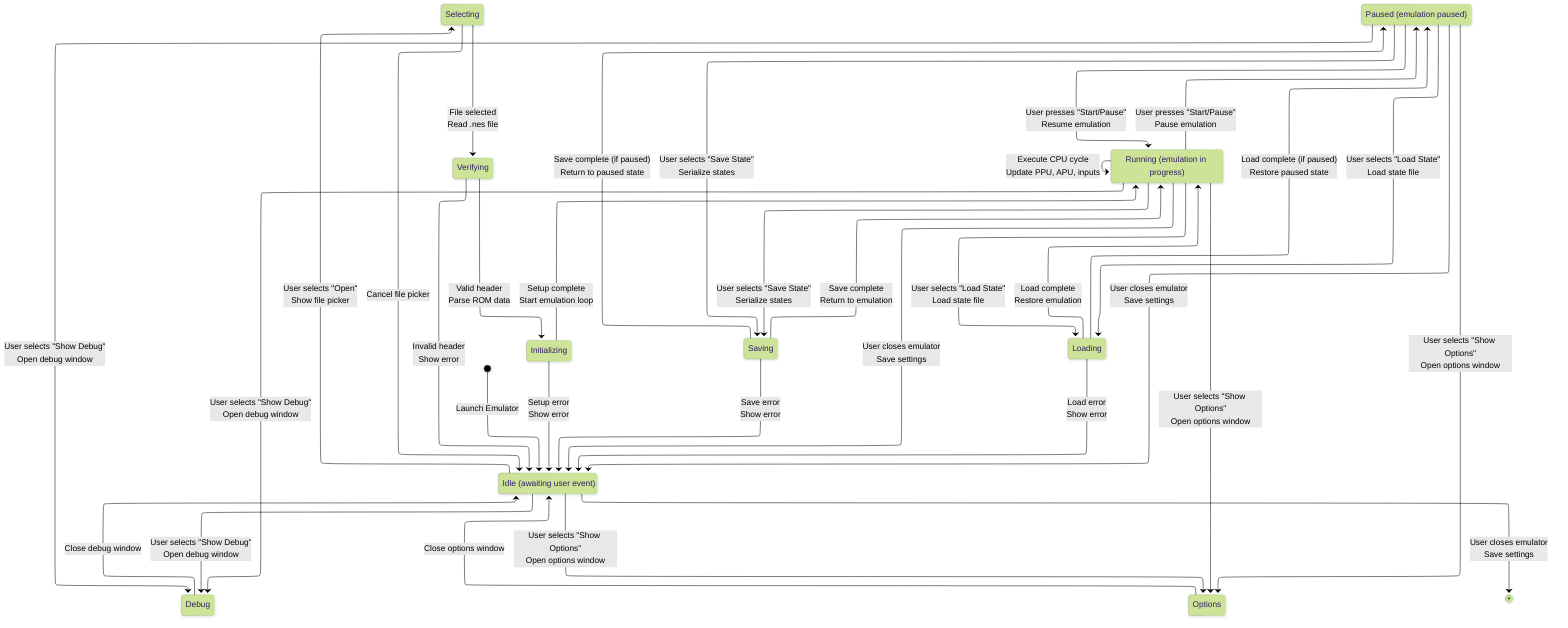 ---
config:
  layout: elk
  theme: forest
  look: neo
---
stateDiagram
  direction TB
  classDef wideState width:190px;
  
  [*] --> Idle:Launch Emulator
  Idle --> Selecting:User selects "Open"<br>Show file picker
  Idle --> Debug:User selects "Show Debug"<br>Open debug window
  Idle --> Options:User selects "Show Options"<br>Open options window
  Idle --> [*]:User closes emulator<br>Save settings
  Selecting --> Idle:Cancel file picker
  Selecting --> Verifying:File selected<br>Read .nes file
  Verifying --> Idle:Invalid header<br>Show error
  Verifying --> Initializing:Valid header<br>Parse ROM data
  Initializing --> Running:Setup complete<br>Start emulation loop
  Initializing --> Idle:Setup error<br>Show error
  Running --> Paused:User presses "Start/Pause"<br>Pause emulation
  Running --> Saving:User selects "Save State"<br>Serialize states
  Running --> Loading:User selects "Load State"<br>Load state file
  Running --> Debug:User selects "Show Debug"<br>Open debug window
  Running --> Options:User selects "Show Options"<br>Open options window
  Running --> Running:Execute CPU cycle<br>Update PPU, APU, inputs
  Running --> Idle:User closes emulator<br>Save settings
  Paused --> Running:User presses "Start/Pause"<br>Resume emulation
  Paused --> Saving:User selects "Save State"<br>Serialize states
  Paused --> Loading:User selects "Load State"<br>Load state file
  Paused --> Debug:User selects "Show Debug"<br>Open debug window
  Paused --> Options:User selects "Show Options"<br>Open options window
  Paused --> Idle:User closes emulator<br>Save settings
  Saving --> Running:Save complete<br>Return to emulation
  Saving --> Paused:Save complete (if paused)<br>Return to paused state
  Saving --> Idle:Save error<br>Show error
  Loading --> Running:Load complete<br>Restore emulation
  Loading --> Paused:Load complete (if paused)<br>Restore paused state
  Loading --> Idle:Load error<br>Show error
  Debug --> Idle:Close debug window
  Options --> Idle:Close options window
  
  Idle: Idle (awaiting user event)
  Running: Running (emulation in progress)
  Paused: Paused (emulation paused)

  class Idle wideState